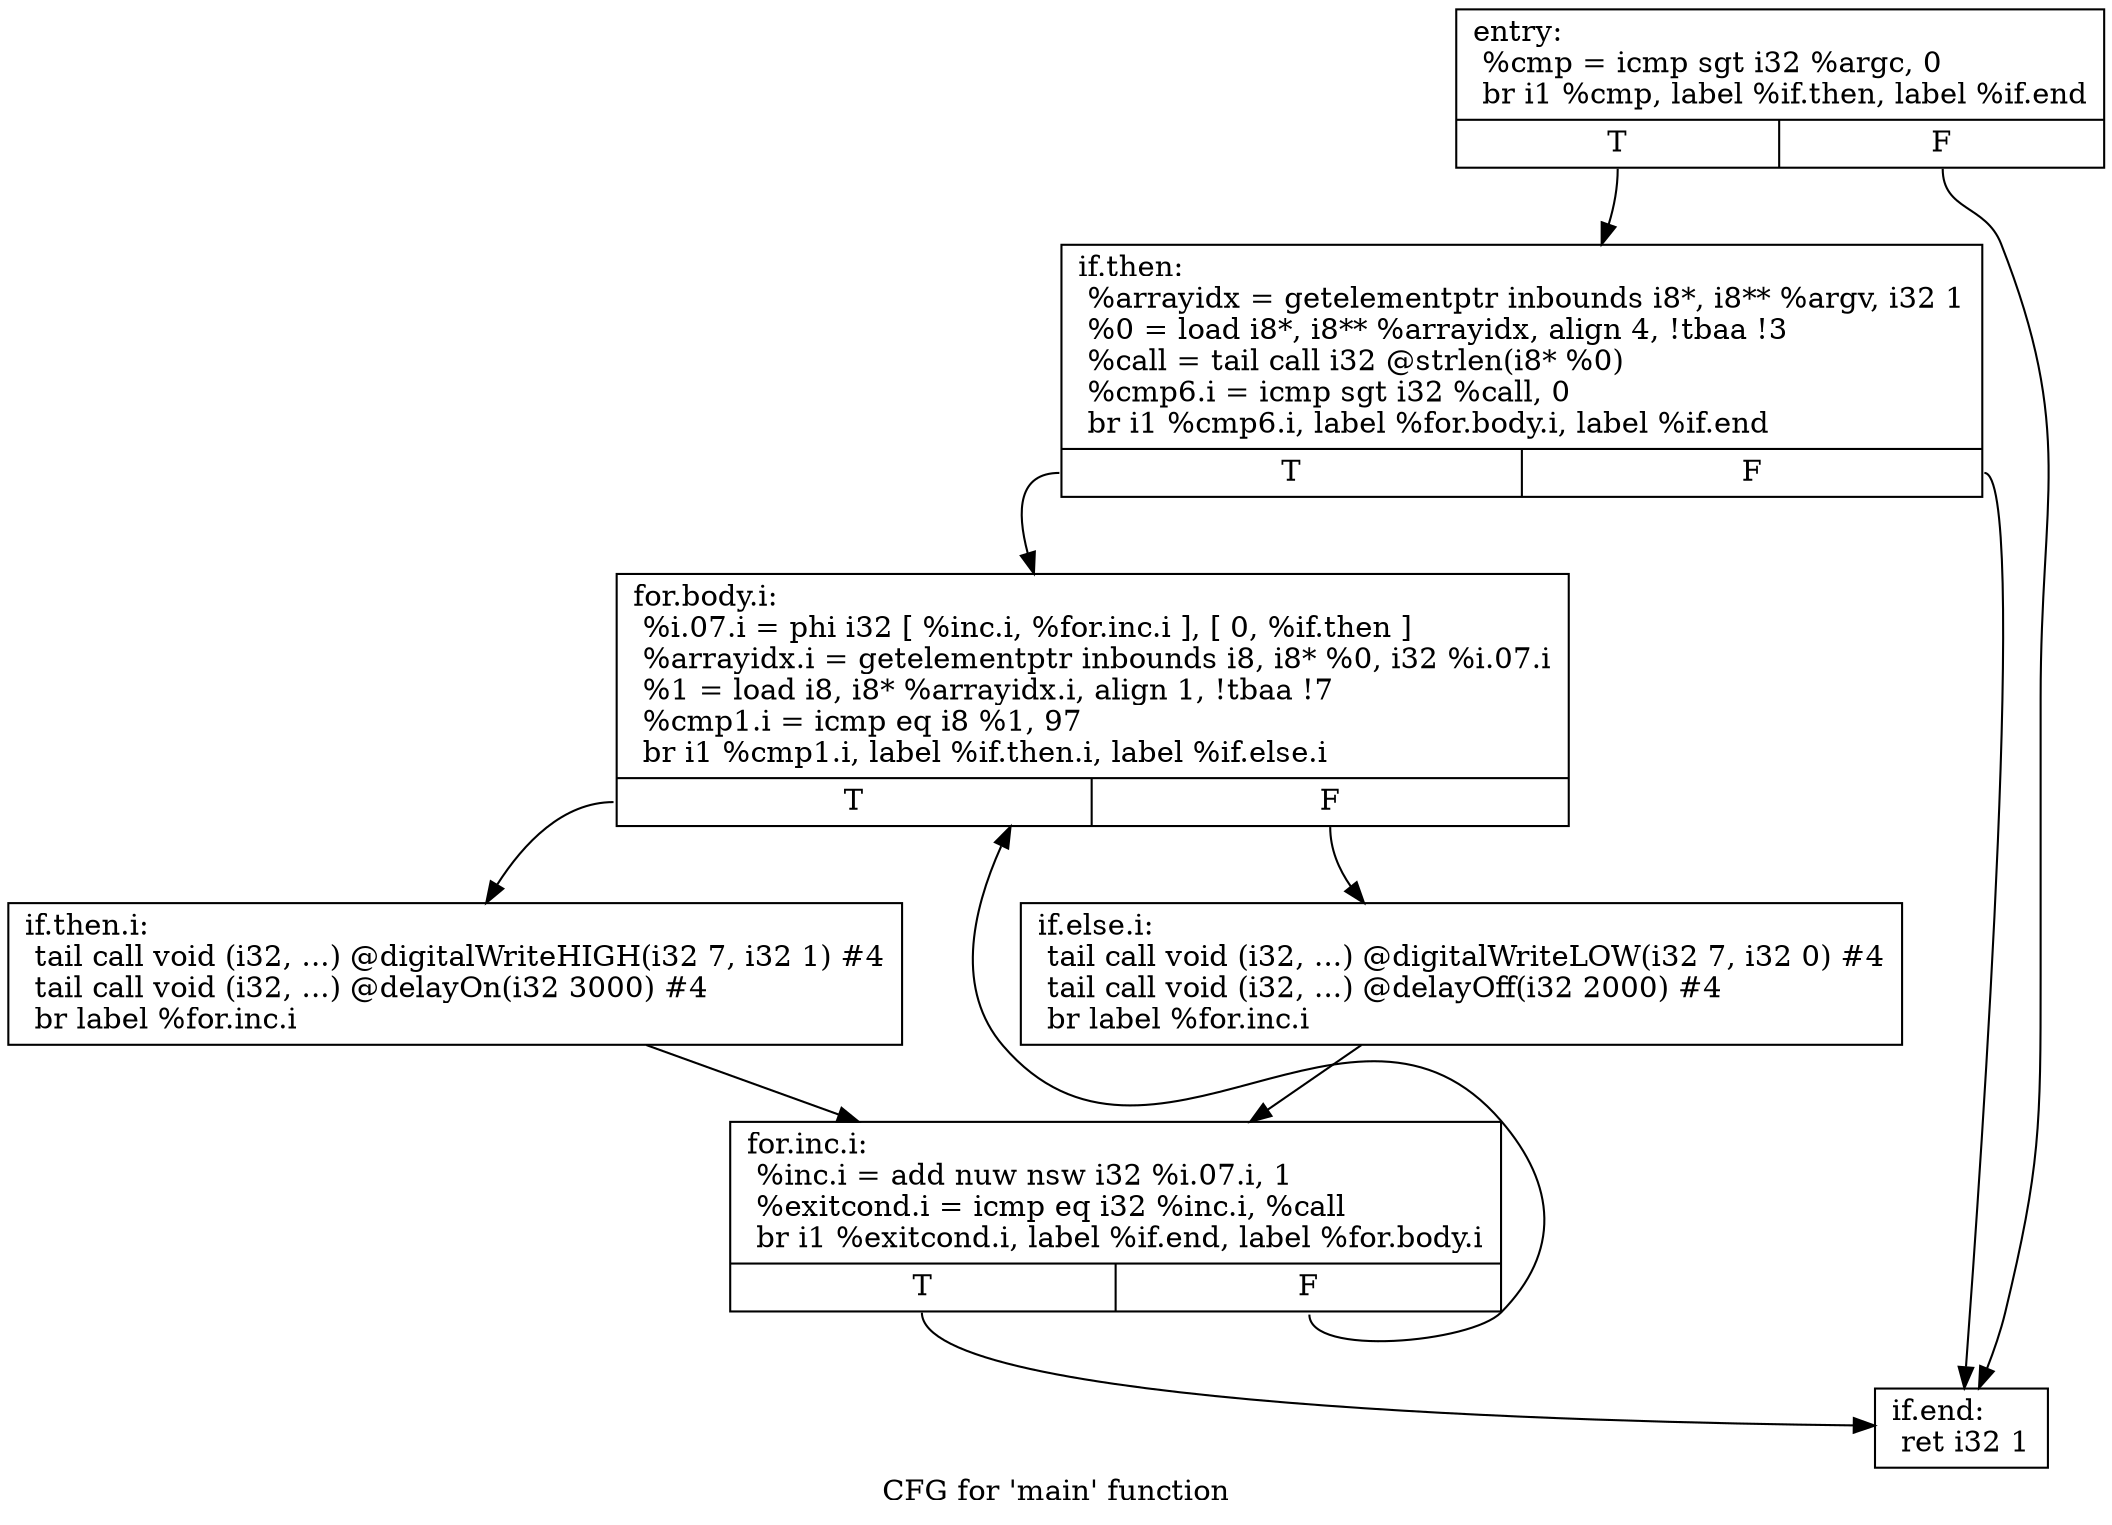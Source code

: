 digraph "CFG for 'main' function" {
	label="CFG for 'main' function";

	Node0xac180 [shape=record,label="{entry:\l  %cmp = icmp sgt i32 %argc, 0\l  br i1 %cmp, label %if.then, label %if.end\l|{<s0>T|<s1>F}}"];
	Node0xac180:s0 -> Node0xabdb8;
	Node0xac180:s1 -> Node0xabfc8;
	Node0xabdb8 [shape=record,label="{if.then:                                          \l  %arrayidx = getelementptr inbounds i8*, i8** %argv, i32 1\l  %0 = load i8*, i8** %arrayidx, align 4, !tbaa !3\l  %call = tail call i32 @strlen(i8* %0)\l  %cmp6.i = icmp sgt i32 %call, 0\l  br i1 %cmp6.i, label %for.body.i, label %if.end\l|{<s0>T|<s1>F}}"];
	Node0xabdb8:s0 -> Node0xabe10;
	Node0xabdb8:s1 -> Node0xabfc8;
	Node0xabe10 [shape=record,label="{for.body.i:                                       \l  %i.07.i = phi i32 [ %inc.i, %for.inc.i ], [ 0, %if.then ]\l  %arrayidx.i = getelementptr inbounds i8, i8* %0, i32 %i.07.i\l  %1 = load i8, i8* %arrayidx.i, align 1, !tbaa !7\l  %cmp1.i = icmp eq i8 %1, 97\l  br i1 %cmp1.i, label %if.then.i, label %if.else.i\l|{<s0>T|<s1>F}}"];
	Node0xabe10:s0 -> Node0xac1d8;
	Node0xabe10:s1 -> Node0xabba8;
	Node0xac1d8 [shape=record,label="{if.then.i:                                        \l  tail call void (i32, ...) @digitalWriteHIGH(i32 7, i32 1) #4\l  tail call void (i32, ...) @delayOn(i32 3000) #4\l  br label %for.inc.i\l}"];
	Node0xac1d8 -> Node0xabf18;
	Node0xabba8 [shape=record,label="{if.else.i:                                        \l  tail call void (i32, ...) @digitalWriteLOW(i32 7, i32 0) #4\l  tail call void (i32, ...) @delayOff(i32 2000) #4\l  br label %for.inc.i\l}"];
	Node0xabba8 -> Node0xabf18;
	Node0xabf18 [shape=record,label="{for.inc.i:                                        \l  %inc.i = add nuw nsw i32 %i.07.i, 1\l  %exitcond.i = icmp eq i32 %inc.i, %call\l  br i1 %exitcond.i, label %if.end, label %for.body.i\l|{<s0>T|<s1>F}}"];
	Node0xabf18:s0 -> Node0xabfc8;
	Node0xabf18:s1 -> Node0xabe10;
	Node0xabfc8 [shape=record,label="{if.end:                                           \l  ret i32 1\l}"];
}

